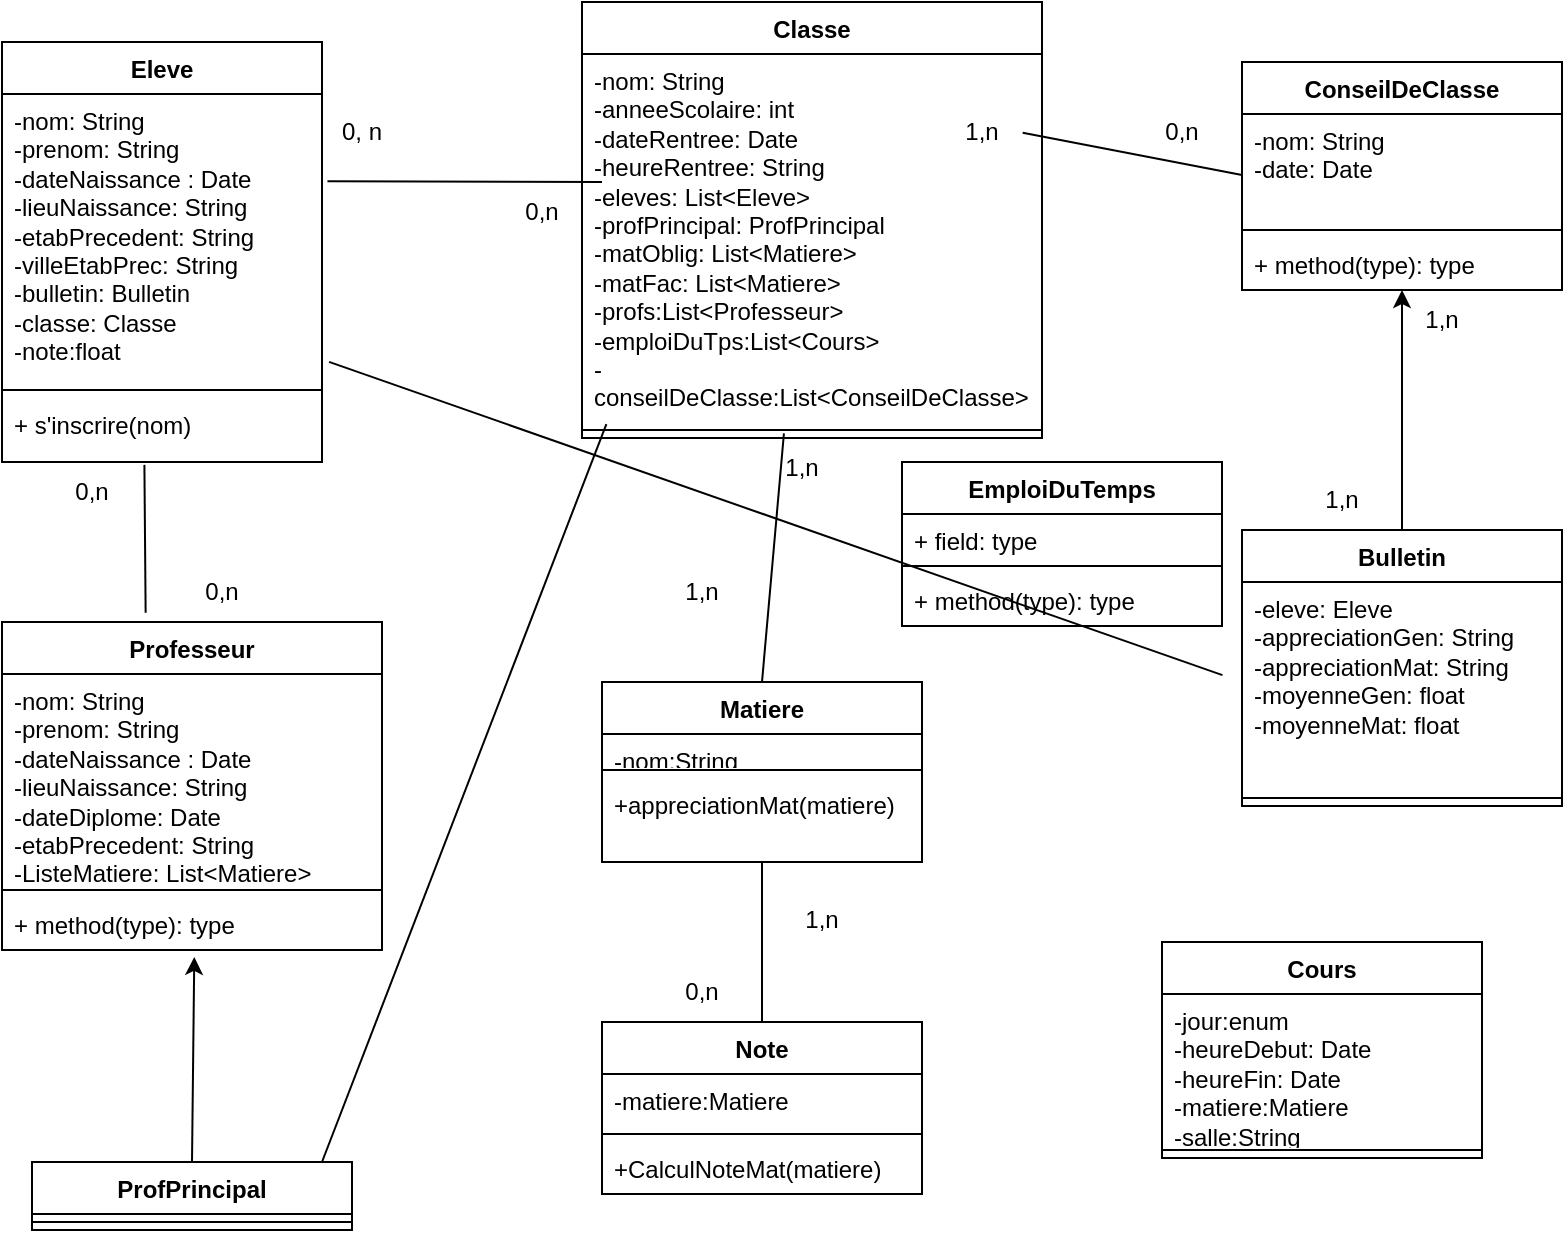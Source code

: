 <mxfile version="24.8.3">
  <diagram name="Page-1" id="aCs-pM-zfo43uulEf4jd">
    <mxGraphModel dx="1311" dy="517" grid="1" gridSize="10" guides="1" tooltips="1" connect="1" arrows="1" fold="1" page="1" pageScale="1" pageWidth="827" pageHeight="1169" math="0" shadow="0">
      <root>
        <mxCell id="0" />
        <mxCell id="1" parent="0" />
        <mxCell id="gSOltwbDW0qyVYXTcS_t-1" value="Eleve" style="swimlane;fontStyle=1;align=center;verticalAlign=top;childLayout=stackLayout;horizontal=1;startSize=26;horizontalStack=0;resizeParent=1;resizeParentMax=0;resizeLast=0;collapsible=1;marginBottom=0;whiteSpace=wrap;html=1;" parent="1" vertex="1">
          <mxGeometry x="20" y="70" width="160" height="210" as="geometry" />
        </mxCell>
        <mxCell id="gSOltwbDW0qyVYXTcS_t-2" value="-nom: String&lt;div&gt;-prenom: String&lt;/div&gt;&lt;div&gt;-dateNaissance : Date&lt;/div&gt;&lt;div&gt;-lieuNaissance: String&lt;/div&gt;&lt;div&gt;-etabPrecedent: String&lt;/div&gt;&lt;div&gt;-villeEtabPrec: String&lt;/div&gt;&lt;div&gt;-bulletin: Bulletin&lt;/div&gt;&lt;div&gt;-classe: Classe&lt;/div&gt;&lt;div&gt;-note:float&lt;br&gt;&lt;div&gt;&lt;br&gt;&lt;/div&gt;&lt;/div&gt;" style="text;strokeColor=none;fillColor=none;align=left;verticalAlign=top;spacingLeft=4;spacingRight=4;overflow=hidden;rotatable=0;points=[[0,0.5],[1,0.5]];portConstraint=eastwest;whiteSpace=wrap;html=1;" parent="gSOltwbDW0qyVYXTcS_t-1" vertex="1">
          <mxGeometry y="26" width="160" height="144" as="geometry" />
        </mxCell>
        <mxCell id="gSOltwbDW0qyVYXTcS_t-3" value="" style="line;strokeWidth=1;fillColor=none;align=left;verticalAlign=middle;spacingTop=-1;spacingLeft=3;spacingRight=3;rotatable=0;labelPosition=right;points=[];portConstraint=eastwest;strokeColor=inherit;" parent="gSOltwbDW0qyVYXTcS_t-1" vertex="1">
          <mxGeometry y="170" width="160" height="8" as="geometry" />
        </mxCell>
        <mxCell id="gSOltwbDW0qyVYXTcS_t-4" value="+ s&#39;inscrire(nom)" style="text;strokeColor=none;fillColor=none;align=left;verticalAlign=top;spacingLeft=4;spacingRight=4;overflow=hidden;rotatable=0;points=[[0,0.5],[1,0.5]];portConstraint=eastwest;whiteSpace=wrap;html=1;" parent="gSOltwbDW0qyVYXTcS_t-1" vertex="1">
          <mxGeometry y="178" width="160" height="32" as="geometry" />
        </mxCell>
        <mxCell id="gSOltwbDW0qyVYXTcS_t-5" value="Professeur" style="swimlane;fontStyle=1;align=center;verticalAlign=top;childLayout=stackLayout;horizontal=1;startSize=26;horizontalStack=0;resizeParent=1;resizeParentMax=0;resizeLast=0;collapsible=1;marginBottom=0;whiteSpace=wrap;html=1;" parent="1" vertex="1">
          <mxGeometry x="20" y="360" width="190" height="164" as="geometry" />
        </mxCell>
        <mxCell id="gSOltwbDW0qyVYXTcS_t-6" value="-nom: String&lt;div&gt;-prenom: String&lt;/div&gt;&lt;div&gt;-dateNaissance : Date&lt;/div&gt;&lt;div&gt;-lieuNaissance: String&lt;/div&gt;&lt;div&gt;-dateDiplome: Date&lt;/div&gt;&lt;div&gt;-etabPrecedent: String&lt;/div&gt;&lt;div&gt;-ListeMatiere: List&amp;lt;Matiere&amp;gt;&lt;br&gt;&lt;div&gt;&lt;br&gt;&lt;/div&gt;&lt;/div&gt;" style="text;strokeColor=none;fillColor=none;align=left;verticalAlign=top;spacingLeft=4;spacingRight=4;overflow=hidden;rotatable=0;points=[[0,0.5],[1,0.5]];portConstraint=eastwest;whiteSpace=wrap;html=1;" parent="gSOltwbDW0qyVYXTcS_t-5" vertex="1">
          <mxGeometry y="26" width="190" height="104" as="geometry" />
        </mxCell>
        <mxCell id="gSOltwbDW0qyVYXTcS_t-7" value="" style="line;strokeWidth=1;fillColor=none;align=left;verticalAlign=middle;spacingTop=-1;spacingLeft=3;spacingRight=3;rotatable=0;labelPosition=right;points=[];portConstraint=eastwest;strokeColor=inherit;" parent="gSOltwbDW0qyVYXTcS_t-5" vertex="1">
          <mxGeometry y="130" width="190" height="8" as="geometry" />
        </mxCell>
        <mxCell id="gSOltwbDW0qyVYXTcS_t-8" value="+ method(type): type" style="text;strokeColor=none;fillColor=none;align=left;verticalAlign=top;spacingLeft=4;spacingRight=4;overflow=hidden;rotatable=0;points=[[0,0.5],[1,0.5]];portConstraint=eastwest;whiteSpace=wrap;html=1;" parent="gSOltwbDW0qyVYXTcS_t-5" vertex="1">
          <mxGeometry y="138" width="190" height="26" as="geometry" />
        </mxCell>
        <mxCell id="gSOltwbDW0qyVYXTcS_t-17" value="Classe" style="swimlane;fontStyle=1;align=center;verticalAlign=top;childLayout=stackLayout;horizontal=1;startSize=26;horizontalStack=0;resizeParent=1;resizeParentMax=0;resizeLast=0;collapsible=1;marginBottom=0;whiteSpace=wrap;html=1;" parent="1" vertex="1">
          <mxGeometry x="310" y="50" width="230" height="218" as="geometry" />
        </mxCell>
        <mxCell id="gSOltwbDW0qyVYXTcS_t-18" value="-nom: String&lt;div&gt;-anneeScolaire: int&lt;br&gt;&lt;div&gt;-dateRentree: Date&lt;/div&gt;&lt;div&gt;-heureRentree: String&lt;/div&gt;&lt;div&gt;-eleves: List&amp;lt;Eleve&amp;gt;&lt;/div&gt;&lt;div&gt;-profPrincipal: ProfPrincipal&lt;/div&gt;&lt;div&gt;-matOblig: List&amp;lt;Matiere&amp;gt;&lt;/div&gt;&lt;div&gt;-matFac: List&amp;lt;Matiere&amp;gt;&lt;/div&gt;&lt;div&gt;-profs:List&amp;lt;Professeur&amp;gt;&lt;/div&gt;&lt;/div&gt;&lt;div&gt;-emploiDuTps:List&amp;lt;Cours&amp;gt;&lt;/div&gt;&lt;div&gt;-conseilDeClasse:List&amp;lt;ConseilDeClasse&amp;gt;&lt;/div&gt;&lt;div&gt;&lt;br&gt;&lt;/div&gt;" style="text;strokeColor=none;fillColor=none;align=left;verticalAlign=top;spacingLeft=4;spacingRight=4;overflow=hidden;rotatable=0;points=[[0,0.5],[1,0.5]];portConstraint=eastwest;whiteSpace=wrap;html=1;" parent="gSOltwbDW0qyVYXTcS_t-17" vertex="1">
          <mxGeometry y="26" width="230" height="184" as="geometry" />
        </mxCell>
        <mxCell id="gSOltwbDW0qyVYXTcS_t-19" value="" style="line;strokeWidth=1;fillColor=none;align=left;verticalAlign=middle;spacingTop=-1;spacingLeft=3;spacingRight=3;rotatable=0;labelPosition=right;points=[];portConstraint=eastwest;strokeColor=inherit;" parent="gSOltwbDW0qyVYXTcS_t-17" vertex="1">
          <mxGeometry y="210" width="230" height="8" as="geometry" />
        </mxCell>
        <mxCell id="gSOltwbDW0qyVYXTcS_t-26" value="" style="endArrow=none;html=1;rounded=0;exitX=1.017;exitY=0.303;exitDx=0;exitDy=0;exitPerimeter=0;entryX=1;entryY=0;entryDx=0;entryDy=0;" parent="1" source="gSOltwbDW0qyVYXTcS_t-2" target="gSOltwbDW0qyVYXTcS_t-63" edge="1">
          <mxGeometry width="50" height="50" relative="1" as="geometry">
            <mxPoint x="230" y="170" as="sourcePoint" />
            <mxPoint x="320" y="126" as="targetPoint" />
          </mxGeometry>
        </mxCell>
        <mxCell id="gSOltwbDW0qyVYXTcS_t-27" value="0, n" style="text;html=1;align=center;verticalAlign=middle;whiteSpace=wrap;rounded=0;" parent="1" vertex="1">
          <mxGeometry x="170" y="100" width="60" height="30" as="geometry" />
        </mxCell>
        <mxCell id="gSOltwbDW0qyVYXTcS_t-28" value="ProfPrincipal" style="swimlane;fontStyle=1;align=center;verticalAlign=top;childLayout=stackLayout;horizontal=1;startSize=26;horizontalStack=0;resizeParent=1;resizeParentMax=0;resizeLast=0;collapsible=1;marginBottom=0;whiteSpace=wrap;html=1;" parent="1" vertex="1">
          <mxGeometry x="35" y="630" width="160" height="34" as="geometry" />
        </mxCell>
        <mxCell id="gSOltwbDW0qyVYXTcS_t-30" value="" style="line;strokeWidth=1;fillColor=none;align=left;verticalAlign=middle;spacingTop=-1;spacingLeft=3;spacingRight=3;rotatable=0;labelPosition=right;points=[];portConstraint=eastwest;strokeColor=inherit;" parent="gSOltwbDW0qyVYXTcS_t-28" vertex="1">
          <mxGeometry y="26" width="160" height="8" as="geometry" />
        </mxCell>
        <mxCell id="gSOltwbDW0qyVYXTcS_t-35" value="ConseilDeClasse" style="swimlane;fontStyle=1;align=center;verticalAlign=top;childLayout=stackLayout;horizontal=1;startSize=26;horizontalStack=0;resizeParent=1;resizeParentMax=0;resizeLast=0;collapsible=1;marginBottom=0;whiteSpace=wrap;html=1;" parent="1" vertex="1">
          <mxGeometry x="640" y="80" width="160" height="114" as="geometry" />
        </mxCell>
        <mxCell id="gSOltwbDW0qyVYXTcS_t-36" value="-nom: String&lt;div&gt;-date: Date&lt;/div&gt;" style="text;strokeColor=none;fillColor=none;align=left;verticalAlign=top;spacingLeft=4;spacingRight=4;overflow=hidden;rotatable=0;points=[[0,0.5],[1,0.5]];portConstraint=eastwest;whiteSpace=wrap;html=1;" parent="gSOltwbDW0qyVYXTcS_t-35" vertex="1">
          <mxGeometry y="26" width="160" height="54" as="geometry" />
        </mxCell>
        <mxCell id="gSOltwbDW0qyVYXTcS_t-37" value="" style="line;strokeWidth=1;fillColor=none;align=left;verticalAlign=middle;spacingTop=-1;spacingLeft=3;spacingRight=3;rotatable=0;labelPosition=right;points=[];portConstraint=eastwest;strokeColor=inherit;" parent="gSOltwbDW0qyVYXTcS_t-35" vertex="1">
          <mxGeometry y="80" width="160" height="8" as="geometry" />
        </mxCell>
        <mxCell id="gSOltwbDW0qyVYXTcS_t-38" value="+ method(type): type" style="text;strokeColor=none;fillColor=none;align=left;verticalAlign=top;spacingLeft=4;spacingRight=4;overflow=hidden;rotatable=0;points=[[0,0.5],[1,0.5]];portConstraint=eastwest;whiteSpace=wrap;html=1;" parent="gSOltwbDW0qyVYXTcS_t-35" vertex="1">
          <mxGeometry y="88" width="160" height="26" as="geometry" />
        </mxCell>
        <mxCell id="gSOltwbDW0qyVYXTcS_t-42" value="" style="endArrow=none;html=1;rounded=0;exitX=0.958;exitY=0.214;exitDx=0;exitDy=0;exitPerimeter=0;" parent="1" source="gSOltwbDW0qyVYXTcS_t-18" edge="1">
          <mxGeometry relative="1" as="geometry">
            <mxPoint x="480" y="136.5" as="sourcePoint" />
            <mxPoint x="640" y="136.5" as="targetPoint" />
          </mxGeometry>
        </mxCell>
        <mxCell id="gSOltwbDW0qyVYXTcS_t-46" value="0,n" style="text;html=1;align=center;verticalAlign=middle;whiteSpace=wrap;rounded=0;" parent="1" vertex="1">
          <mxGeometry x="580" y="100" width="60" height="30" as="geometry" />
        </mxCell>
        <mxCell id="gSOltwbDW0qyVYXTcS_t-47" value="" style="endArrow=classic;html=1;rounded=0;exitX=0.5;exitY=0;exitDx=0;exitDy=0;entryX=0.506;entryY=1.134;entryDx=0;entryDy=0;entryPerimeter=0;" parent="1" source="gSOltwbDW0qyVYXTcS_t-28" target="gSOltwbDW0qyVYXTcS_t-8" edge="1">
          <mxGeometry width="50" height="50" relative="1" as="geometry">
            <mxPoint x="390" y="480" as="sourcePoint" />
            <mxPoint x="440" y="430" as="targetPoint" />
          </mxGeometry>
        </mxCell>
        <mxCell id="gSOltwbDW0qyVYXTcS_t-53" value="" style="endArrow=none;html=1;rounded=0;exitX=0.5;exitY=0;exitDx=0;exitDy=0;entryX=0.439;entryY=0.709;entryDx=0;entryDy=0;entryPerimeter=0;" parent="1" source="ctwPpmjzJJEa8-6qd_c5-1" target="gSOltwbDW0qyVYXTcS_t-19" edge="1">
          <mxGeometry relative="1" as="geometry">
            <mxPoint x="400.0" y="360" as="sourcePoint" />
            <mxPoint x="400" y="250" as="targetPoint" />
          </mxGeometry>
        </mxCell>
        <mxCell id="gSOltwbDW0qyVYXTcS_t-54" value="1,n" style="text;html=1;align=center;verticalAlign=middle;whiteSpace=wrap;rounded=0;" parent="1" vertex="1">
          <mxGeometry x="390" y="268" width="60" height="30" as="geometry" />
        </mxCell>
        <mxCell id="gSOltwbDW0qyVYXTcS_t-58" value="Bulletin" style="swimlane;fontStyle=1;align=center;verticalAlign=top;childLayout=stackLayout;horizontal=1;startSize=26;horizontalStack=0;resizeParent=1;resizeParentMax=0;resizeLast=0;collapsible=1;marginBottom=0;whiteSpace=wrap;html=1;" parent="1" vertex="1">
          <mxGeometry x="640" y="314" width="160" height="138" as="geometry" />
        </mxCell>
        <mxCell id="gSOltwbDW0qyVYXTcS_t-59" value="-eleve: Eleve&lt;div&gt;-appreciationGen: String&lt;/div&gt;&lt;div&gt;-appreciationMat: String&lt;/div&gt;&lt;div&gt;-moyenneGen: float&lt;br&gt;&lt;div&gt;-moyenneMat: float&lt;/div&gt;&lt;/div&gt;" style="text;strokeColor=none;fillColor=none;align=left;verticalAlign=top;spacingLeft=4;spacingRight=4;overflow=hidden;rotatable=0;points=[[0,0.5],[1,0.5]];portConstraint=eastwest;whiteSpace=wrap;html=1;" parent="gSOltwbDW0qyVYXTcS_t-58" vertex="1">
          <mxGeometry y="26" width="160" height="104" as="geometry" />
        </mxCell>
        <mxCell id="gSOltwbDW0qyVYXTcS_t-60" value="" style="line;strokeWidth=1;fillColor=none;align=left;verticalAlign=middle;spacingTop=-1;spacingLeft=3;spacingRight=3;rotatable=0;labelPosition=right;points=[];portConstraint=eastwest;strokeColor=inherit;" parent="gSOltwbDW0qyVYXTcS_t-58" vertex="1">
          <mxGeometry y="130" width="160" height="8" as="geometry" />
        </mxCell>
        <mxCell id="gSOltwbDW0qyVYXTcS_t-63" value="0,n" style="text;html=1;align=center;verticalAlign=middle;whiteSpace=wrap;rounded=0;" parent="1" vertex="1">
          <mxGeometry x="260" y="140" width="60" height="30" as="geometry" />
        </mxCell>
        <mxCell id="gSOltwbDW0qyVYXTcS_t-64" value="1,n" style="text;html=1;align=center;verticalAlign=middle;whiteSpace=wrap;rounded=0;" parent="1" vertex="1">
          <mxGeometry x="480" y="100" width="60" height="30" as="geometry" />
        </mxCell>
        <mxCell id="gSOltwbDW0qyVYXTcS_t-65" value="1,n" style="text;html=1;align=center;verticalAlign=middle;whiteSpace=wrap;rounded=0;" parent="1" vertex="1">
          <mxGeometry x="660" y="284" width="60" height="30" as="geometry" />
        </mxCell>
        <mxCell id="gSOltwbDW0qyVYXTcS_t-66" value="1,n" style="text;html=1;align=center;verticalAlign=middle;whiteSpace=wrap;rounded=0;" parent="1" vertex="1">
          <mxGeometry x="710" y="194" width="60" height="30" as="geometry" />
        </mxCell>
        <mxCell id="gSOltwbDW0qyVYXTcS_t-67" value="1,n" style="text;html=1;align=center;verticalAlign=middle;whiteSpace=wrap;rounded=0;" parent="1" vertex="1">
          <mxGeometry x="340" y="330" width="60" height="30" as="geometry" />
        </mxCell>
        <mxCell id="gSOltwbDW0qyVYXTcS_t-69" value="" style="endArrow=none;html=1;rounded=0;entryX=0.445;entryY=1.045;entryDx=0;entryDy=0;entryPerimeter=0;exitX=0.378;exitY=-0.028;exitDx=0;exitDy=0;exitPerimeter=0;" parent="1" source="gSOltwbDW0qyVYXTcS_t-5" target="gSOltwbDW0qyVYXTcS_t-4" edge="1">
          <mxGeometry width="50" height="50" relative="1" as="geometry">
            <mxPoint x="390" y="300" as="sourcePoint" />
            <mxPoint x="440" y="250" as="targetPoint" />
          </mxGeometry>
        </mxCell>
        <mxCell id="gSOltwbDW0qyVYXTcS_t-70" value="0,n" style="text;html=1;align=center;verticalAlign=middle;whiteSpace=wrap;rounded=0;" parent="1" vertex="1">
          <mxGeometry x="100" y="330" width="60" height="30" as="geometry" />
        </mxCell>
        <mxCell id="gSOltwbDW0qyVYXTcS_t-72" value="0,n" style="text;html=1;align=center;verticalAlign=middle;whiteSpace=wrap;rounded=0;" parent="1" vertex="1">
          <mxGeometry x="35" y="280" width="60" height="30" as="geometry" />
        </mxCell>
        <mxCell id="gSOltwbDW0qyVYXTcS_t-73" value="" style="endArrow=classic;html=1;rounded=0;exitX=1;exitY=1;exitDx=0;exitDy=0;" parent="1" source="gSOltwbDW0qyVYXTcS_t-65" target="gSOltwbDW0qyVYXTcS_t-38" edge="1">
          <mxGeometry width="50" height="50" relative="1" as="geometry">
            <mxPoint x="390" y="300" as="sourcePoint" />
            <mxPoint x="440" y="250" as="targetPoint" />
          </mxGeometry>
        </mxCell>
        <mxCell id="gSOltwbDW0qyVYXTcS_t-74" value="Note" style="swimlane;fontStyle=1;align=center;verticalAlign=top;childLayout=stackLayout;horizontal=1;startSize=26;horizontalStack=0;resizeParent=1;resizeParentMax=0;resizeLast=0;collapsible=1;marginBottom=0;whiteSpace=wrap;html=1;" parent="1" vertex="1">
          <mxGeometry x="320" y="560" width="160" height="86" as="geometry" />
        </mxCell>
        <mxCell id="gSOltwbDW0qyVYXTcS_t-75" value="-matiere:Matiere" style="text;strokeColor=none;fillColor=none;align=left;verticalAlign=top;spacingLeft=4;spacingRight=4;overflow=hidden;rotatable=0;points=[[0,0.5],[1,0.5]];portConstraint=eastwest;whiteSpace=wrap;html=1;" parent="gSOltwbDW0qyVYXTcS_t-74" vertex="1">
          <mxGeometry y="26" width="160" height="26" as="geometry" />
        </mxCell>
        <mxCell id="gSOltwbDW0qyVYXTcS_t-76" value="" style="line;strokeWidth=1;fillColor=none;align=left;verticalAlign=middle;spacingTop=-1;spacingLeft=3;spacingRight=3;rotatable=0;labelPosition=right;points=[];portConstraint=eastwest;strokeColor=inherit;" parent="gSOltwbDW0qyVYXTcS_t-74" vertex="1">
          <mxGeometry y="52" width="160" height="8" as="geometry" />
        </mxCell>
        <mxCell id="gSOltwbDW0qyVYXTcS_t-77" value="+CalculNoteMat(matiere)" style="text;strokeColor=none;fillColor=none;align=left;verticalAlign=top;spacingLeft=4;spacingRight=4;overflow=hidden;rotatable=0;points=[[0,0.5],[1,0.5]];portConstraint=eastwest;whiteSpace=wrap;html=1;" parent="gSOltwbDW0qyVYXTcS_t-74" vertex="1">
          <mxGeometry y="60" width="160" height="26" as="geometry" />
        </mxCell>
        <mxCell id="gSOltwbDW0qyVYXTcS_t-78" value="" style="endArrow=none;html=1;rounded=0;exitX=0.5;exitY=0;exitDx=0;exitDy=0;entryX=0.5;entryY=1;entryDx=0;entryDy=0;" parent="1" source="gSOltwbDW0qyVYXTcS_t-74" edge="1">
          <mxGeometry relative="1" as="geometry">
            <mxPoint x="310" y="460" as="sourcePoint" />
            <mxPoint x="400.0" y="480" as="targetPoint" />
          </mxGeometry>
        </mxCell>
        <mxCell id="gSOltwbDW0qyVYXTcS_t-79" value="1,n" style="text;html=1;align=center;verticalAlign=middle;whiteSpace=wrap;rounded=0;" parent="1" vertex="1">
          <mxGeometry x="400" y="494" width="60" height="30" as="geometry" />
        </mxCell>
        <mxCell id="gSOltwbDW0qyVYXTcS_t-80" value="0,n" style="text;html=1;align=center;verticalAlign=middle;whiteSpace=wrap;rounded=0;" parent="1" vertex="1">
          <mxGeometry x="340" y="530" width="60" height="30" as="geometry" />
        </mxCell>
        <mxCell id="PflsSvMwxP4FA7I2UKXp-1" value="Cours" style="swimlane;fontStyle=1;align=center;verticalAlign=top;childLayout=stackLayout;horizontal=1;startSize=26;horizontalStack=0;resizeParent=1;resizeParentMax=0;resizeLast=0;collapsible=1;marginBottom=0;whiteSpace=wrap;html=1;" parent="1" vertex="1">
          <mxGeometry x="600" y="520" width="160" height="108" as="geometry" />
        </mxCell>
        <mxCell id="PflsSvMwxP4FA7I2UKXp-2" value="-jour:enum&lt;div&gt;-heureDebut: Date&lt;/div&gt;&lt;div&gt;-heureFin: Date&lt;/div&gt;&lt;div&gt;-matiere:Matiere&lt;/div&gt;&lt;div&gt;-salle:String&lt;br&gt;&lt;div&gt;&lt;br&gt;&lt;/div&gt;&lt;/div&gt;" style="text;strokeColor=none;fillColor=none;align=left;verticalAlign=top;spacingLeft=4;spacingRight=4;overflow=hidden;rotatable=0;points=[[0,0.5],[1,0.5]];portConstraint=eastwest;whiteSpace=wrap;html=1;" parent="PflsSvMwxP4FA7I2UKXp-1" vertex="1">
          <mxGeometry y="26" width="160" height="74" as="geometry" />
        </mxCell>
        <mxCell id="PflsSvMwxP4FA7I2UKXp-3" value="" style="line;strokeWidth=1;fillColor=none;align=left;verticalAlign=middle;spacingTop=-1;spacingLeft=3;spacingRight=3;rotatable=0;labelPosition=right;points=[];portConstraint=eastwest;strokeColor=inherit;" parent="PflsSvMwxP4FA7I2UKXp-1" vertex="1">
          <mxGeometry y="100" width="160" height="8" as="geometry" />
        </mxCell>
        <mxCell id="ctwPpmjzJJEa8-6qd_c5-1" value="Matiere" style="swimlane;fontStyle=1;align=center;verticalAlign=top;childLayout=stackLayout;horizontal=1;startSize=26;horizontalStack=0;resizeParent=1;resizeParentMax=0;resizeLast=0;collapsible=1;marginBottom=0;whiteSpace=wrap;html=1;" vertex="1" parent="1">
          <mxGeometry x="320" y="390" width="160" height="90" as="geometry" />
        </mxCell>
        <mxCell id="ctwPpmjzJJEa8-6qd_c5-2" value="-nom:String" style="text;strokeColor=none;fillColor=none;align=left;verticalAlign=top;spacingLeft=4;spacingRight=4;overflow=hidden;rotatable=0;points=[[0,0.5],[1,0.5]];portConstraint=eastwest;whiteSpace=wrap;html=1;" vertex="1" parent="ctwPpmjzJJEa8-6qd_c5-1">
          <mxGeometry y="26" width="160" height="14" as="geometry" />
        </mxCell>
        <mxCell id="ctwPpmjzJJEa8-6qd_c5-3" value="" style="line;strokeWidth=1;fillColor=none;align=left;verticalAlign=middle;spacingTop=-1;spacingLeft=3;spacingRight=3;rotatable=0;labelPosition=right;points=[];portConstraint=eastwest;strokeColor=inherit;" vertex="1" parent="ctwPpmjzJJEa8-6qd_c5-1">
          <mxGeometry y="40" width="160" height="8" as="geometry" />
        </mxCell>
        <mxCell id="ctwPpmjzJJEa8-6qd_c5-4" value="+appreciationMat(matiere)" style="text;strokeColor=none;fillColor=none;align=left;verticalAlign=top;spacingLeft=4;spacingRight=4;overflow=hidden;rotatable=0;points=[[0,0.5],[1,0.5]];portConstraint=eastwest;whiteSpace=wrap;html=1;" vertex="1" parent="ctwPpmjzJJEa8-6qd_c5-1">
          <mxGeometry y="48" width="160" height="42" as="geometry" />
        </mxCell>
        <mxCell id="ctwPpmjzJJEa8-6qd_c5-6" value="" style="endArrow=none;html=1;rounded=0;exitX=1.022;exitY=0.93;exitDx=0;exitDy=0;exitPerimeter=0;entryX=-0.061;entryY=0.448;entryDx=0;entryDy=0;entryPerimeter=0;" edge="1" parent="1" source="gSOltwbDW0qyVYXTcS_t-2" target="gSOltwbDW0qyVYXTcS_t-59">
          <mxGeometry relative="1" as="geometry">
            <mxPoint x="450" y="360" as="sourcePoint" />
            <mxPoint x="610" y="360" as="targetPoint" />
          </mxGeometry>
        </mxCell>
        <mxCell id="ctwPpmjzJJEa8-6qd_c5-7" value="" style="endArrow=none;html=1;rounded=0;entryX=0.053;entryY=0.132;entryDx=0;entryDy=0;entryPerimeter=0;" edge="1" parent="1" target="gSOltwbDW0qyVYXTcS_t-19">
          <mxGeometry relative="1" as="geometry">
            <mxPoint x="180" y="630" as="sourcePoint" />
            <mxPoint x="340" y="630" as="targetPoint" />
          </mxGeometry>
        </mxCell>
        <mxCell id="ctwPpmjzJJEa8-6qd_c5-12" value="EmploiDuTemps" style="swimlane;fontStyle=1;align=center;verticalAlign=top;childLayout=stackLayout;horizontal=1;startSize=26;horizontalStack=0;resizeParent=1;resizeParentMax=0;resizeLast=0;collapsible=1;marginBottom=0;whiteSpace=wrap;html=1;" vertex="1" parent="1">
          <mxGeometry x="470" y="280" width="160" height="82" as="geometry" />
        </mxCell>
        <mxCell id="ctwPpmjzJJEa8-6qd_c5-13" value="+ field: type" style="text;strokeColor=none;fillColor=none;align=left;verticalAlign=top;spacingLeft=4;spacingRight=4;overflow=hidden;rotatable=0;points=[[0,0.5],[1,0.5]];portConstraint=eastwest;whiteSpace=wrap;html=1;" vertex="1" parent="ctwPpmjzJJEa8-6qd_c5-12">
          <mxGeometry y="26" width="160" height="22" as="geometry" />
        </mxCell>
        <mxCell id="ctwPpmjzJJEa8-6qd_c5-14" value="" style="line;strokeWidth=1;fillColor=none;align=left;verticalAlign=middle;spacingTop=-1;spacingLeft=3;spacingRight=3;rotatable=0;labelPosition=right;points=[];portConstraint=eastwest;strokeColor=inherit;" vertex="1" parent="ctwPpmjzJJEa8-6qd_c5-12">
          <mxGeometry y="48" width="160" height="8" as="geometry" />
        </mxCell>
        <mxCell id="ctwPpmjzJJEa8-6qd_c5-15" value="+ method(type): type" style="text;strokeColor=none;fillColor=none;align=left;verticalAlign=top;spacingLeft=4;spacingRight=4;overflow=hidden;rotatable=0;points=[[0,0.5],[1,0.5]];portConstraint=eastwest;whiteSpace=wrap;html=1;" vertex="1" parent="ctwPpmjzJJEa8-6qd_c5-12">
          <mxGeometry y="56" width="160" height="26" as="geometry" />
        </mxCell>
      </root>
    </mxGraphModel>
  </diagram>
</mxfile>
